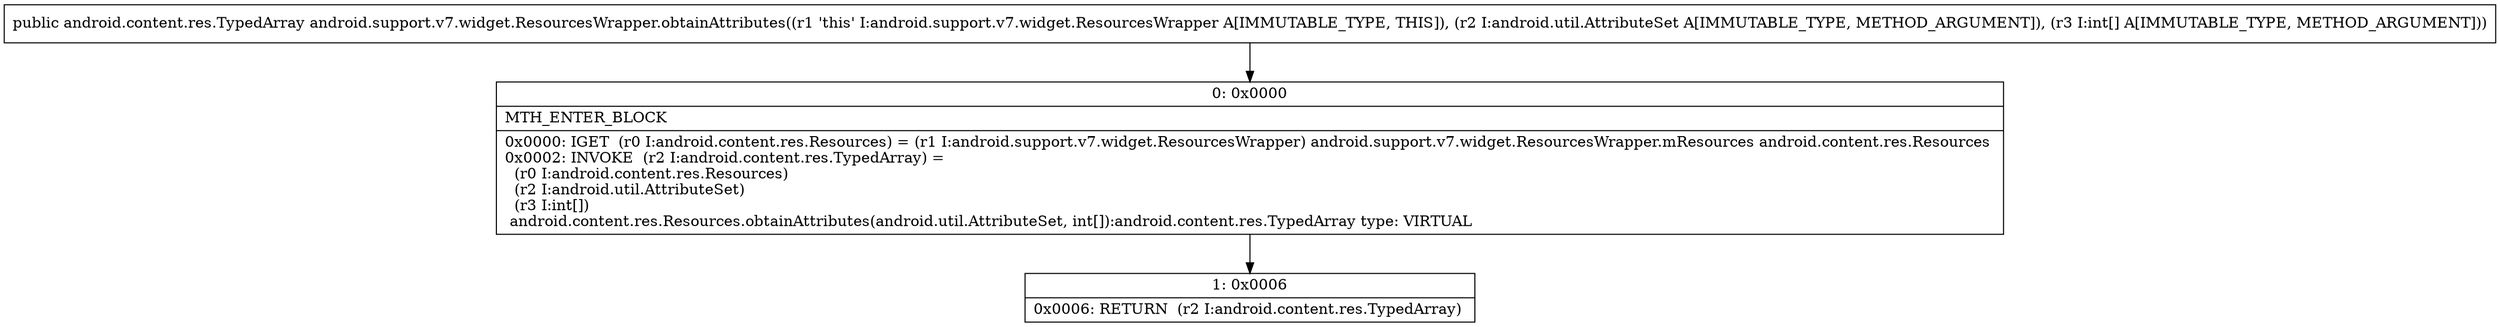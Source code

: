 digraph "CFG forandroid.support.v7.widget.ResourcesWrapper.obtainAttributes(Landroid\/util\/AttributeSet;[I)Landroid\/content\/res\/TypedArray;" {
Node_0 [shape=record,label="{0\:\ 0x0000|MTH_ENTER_BLOCK\l|0x0000: IGET  (r0 I:android.content.res.Resources) = (r1 I:android.support.v7.widget.ResourcesWrapper) android.support.v7.widget.ResourcesWrapper.mResources android.content.res.Resources \l0x0002: INVOKE  (r2 I:android.content.res.TypedArray) = \l  (r0 I:android.content.res.Resources)\l  (r2 I:android.util.AttributeSet)\l  (r3 I:int[])\l android.content.res.Resources.obtainAttributes(android.util.AttributeSet, int[]):android.content.res.TypedArray type: VIRTUAL \l}"];
Node_1 [shape=record,label="{1\:\ 0x0006|0x0006: RETURN  (r2 I:android.content.res.TypedArray) \l}"];
MethodNode[shape=record,label="{public android.content.res.TypedArray android.support.v7.widget.ResourcesWrapper.obtainAttributes((r1 'this' I:android.support.v7.widget.ResourcesWrapper A[IMMUTABLE_TYPE, THIS]), (r2 I:android.util.AttributeSet A[IMMUTABLE_TYPE, METHOD_ARGUMENT]), (r3 I:int[] A[IMMUTABLE_TYPE, METHOD_ARGUMENT])) }"];
MethodNode -> Node_0;
Node_0 -> Node_1;
}

